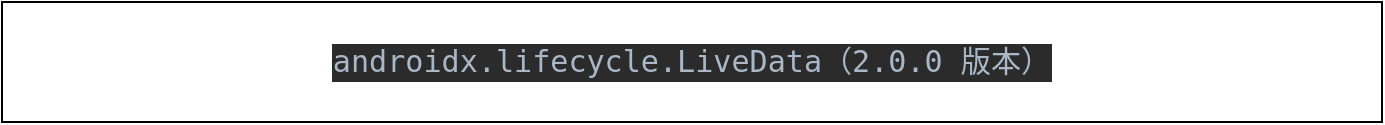 <mxfile>
    <diagram id="4REai4AFl7-bRlNhYW5i" name="第 1 页">
        <mxGraphModel dx="1614" dy="790" grid="1" gridSize="10" guides="1" tooltips="1" connect="1" arrows="1" fold="1" page="1" pageScale="1" pageWidth="827" pageHeight="1169" math="0" shadow="0">
            <root>
                <mxCell id="0"/>
                <mxCell id="1" parent="0"/>
                <mxCell id="18" value="&lt;pre style=&quot;background-color: #2b2b2b ; color: #a9b7c6 ; font-family: &amp;#34;droid sans mono&amp;#34; , monospace ; font-size: 11.3pt&quot;&gt;androidx.lifecycle.LiveData（2.0.0 版本）&lt;/pre&gt;" style="rounded=0;whiteSpace=wrap;html=1;" vertex="1" parent="1">
                    <mxGeometry x="40" y="40" width="690" height="60" as="geometry"/>
                </mxCell>
            </root>
        </mxGraphModel>
    </diagram>
</mxfile>